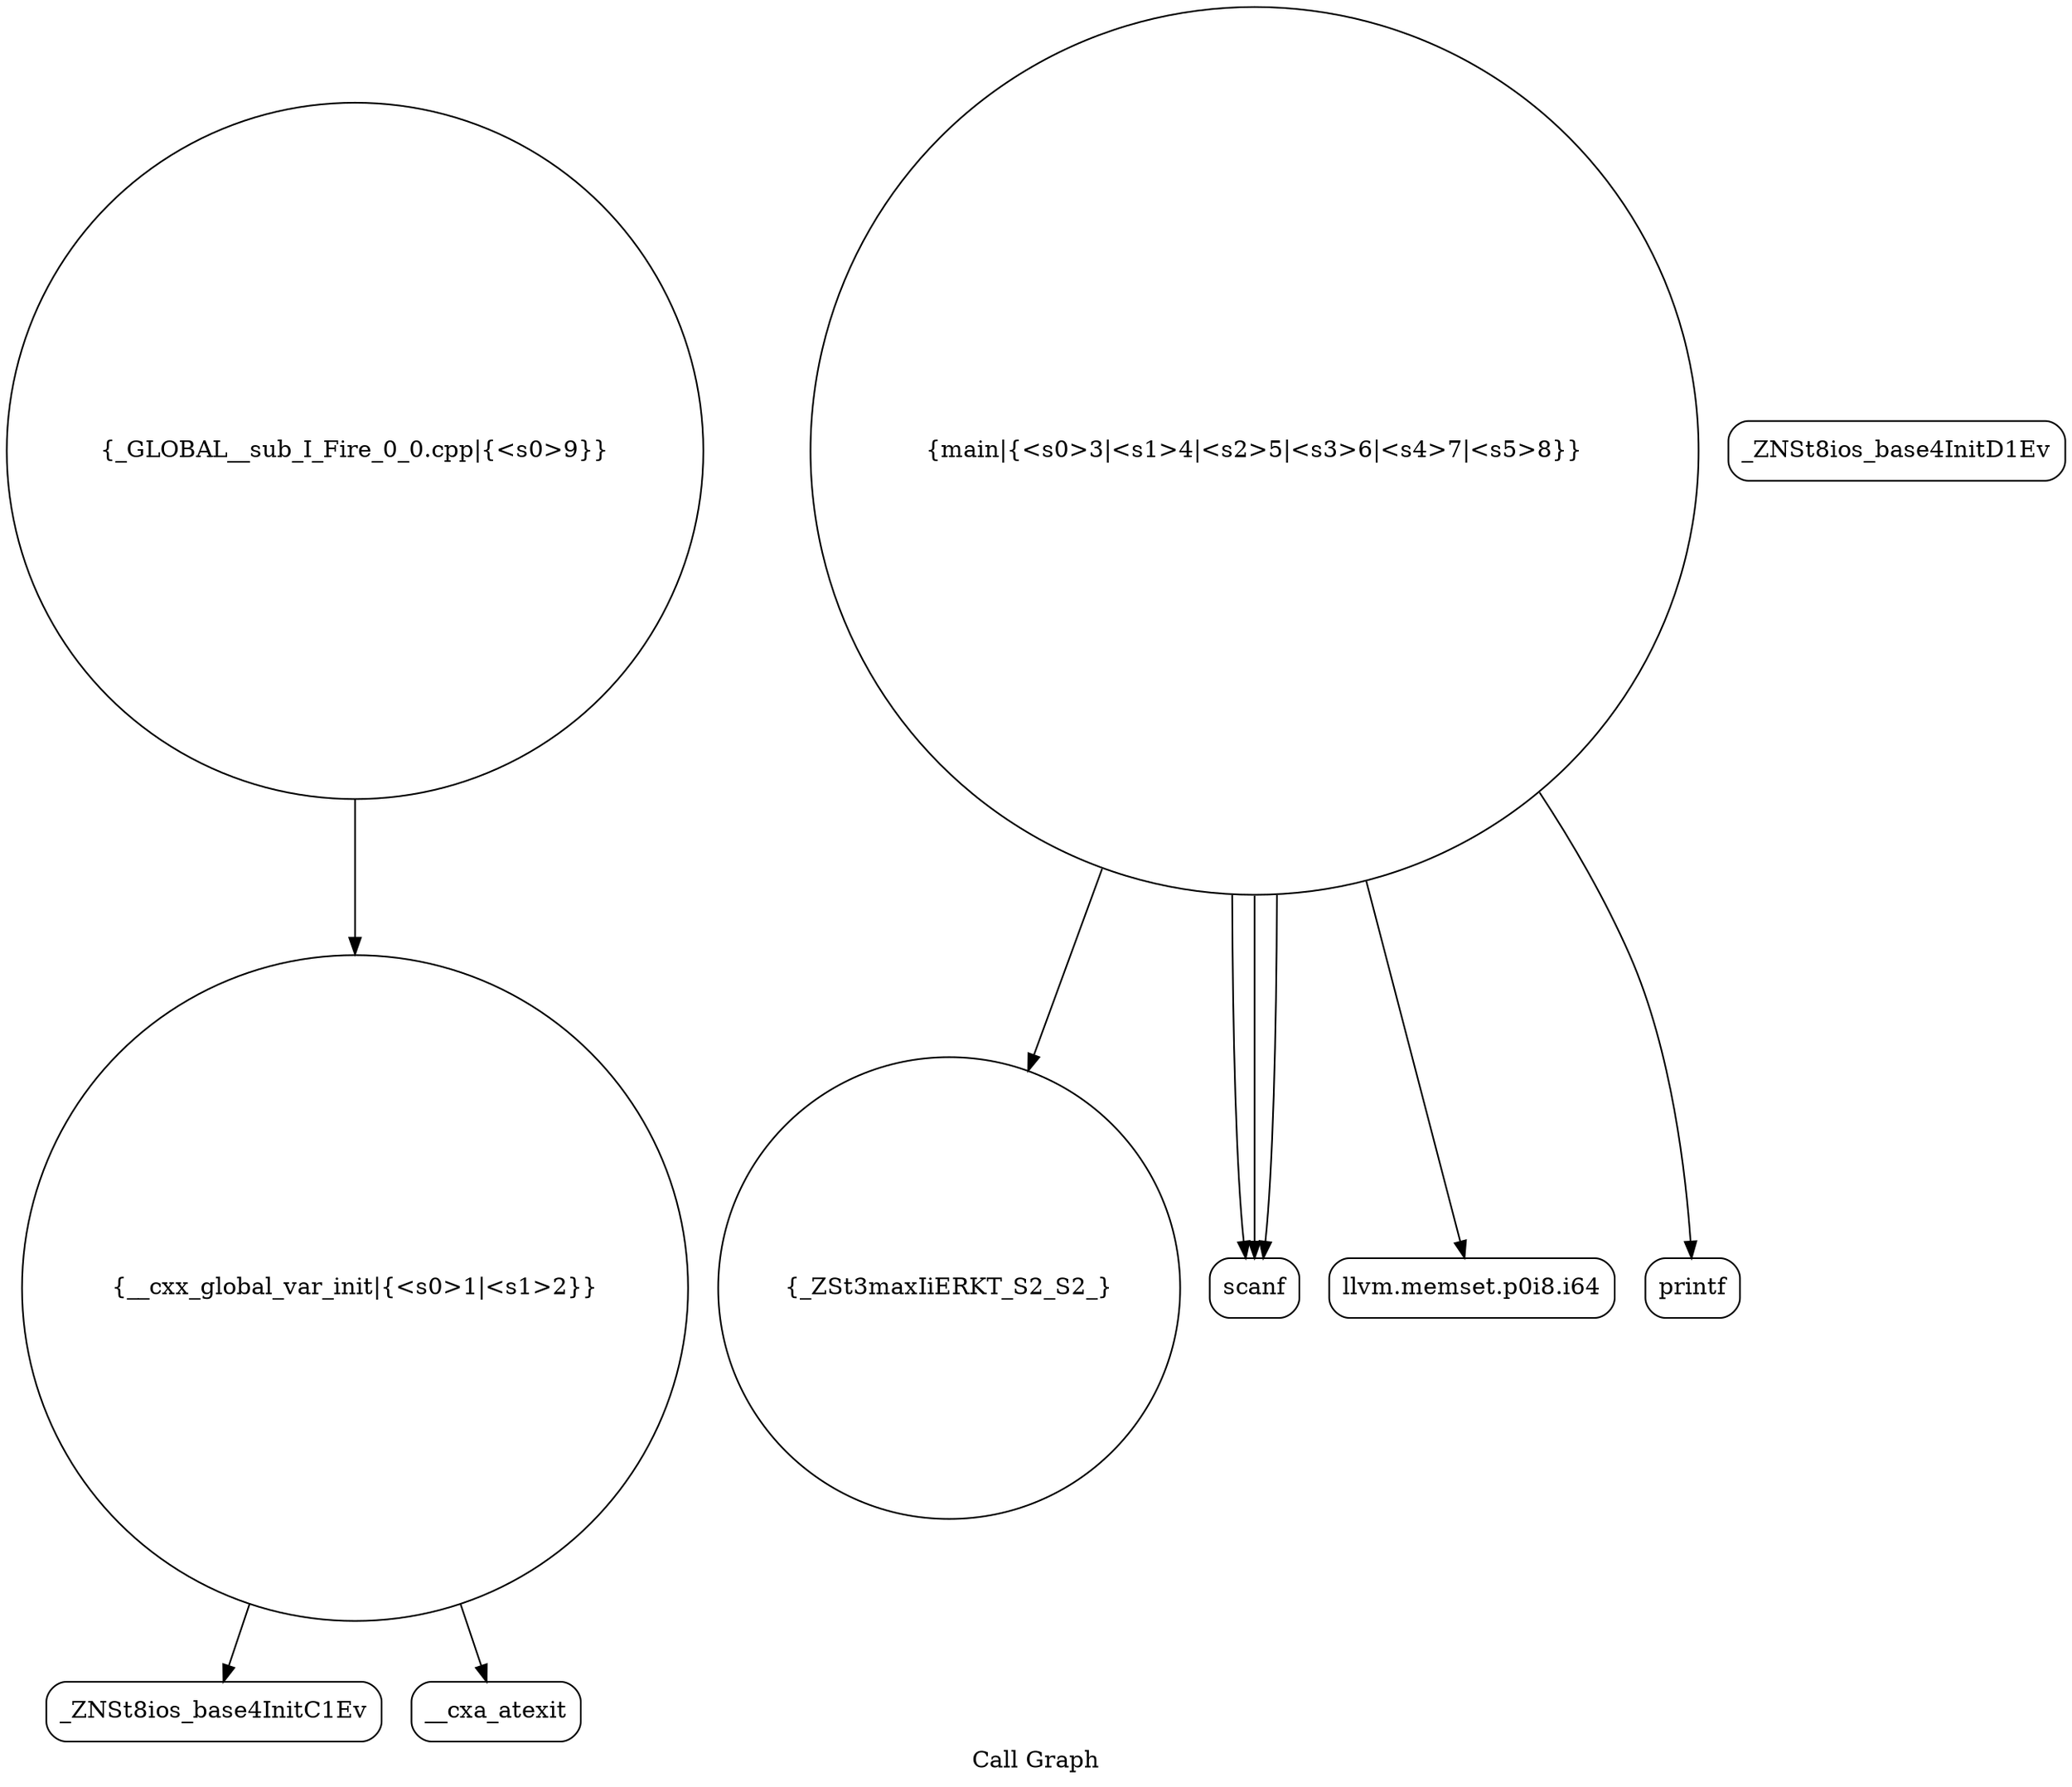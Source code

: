 digraph "Call Graph" {
	label="Call Graph";

	Node0x562e39210a20 [shape=record,shape=circle,label="{__cxx_global_var_init|{<s0>1|<s1>2}}"];
	Node0x562e39210a20:s0 -> Node0x562e39210eb0[color=black];
	Node0x562e39210a20:s1 -> Node0x562e39210fb0[color=black];
	Node0x562e392111b0 [shape=record,shape=circle,label="{_ZSt3maxIiERKT_S2_S2_}"];
	Node0x562e39210f30 [shape=record,shape=Mrecord,label="{_ZNSt8ios_base4InitD1Ev}"];
	Node0x562e392112b0 [shape=record,shape=circle,label="{_GLOBAL__sub_I_Fire_0_0.cpp|{<s0>9}}"];
	Node0x562e392112b0:s0 -> Node0x562e39210a20[color=black];
	Node0x562e39211030 [shape=record,shape=circle,label="{main|{<s0>3|<s1>4|<s2>5|<s3>6|<s4>7|<s5>8}}"];
	Node0x562e39211030:s0 -> Node0x562e392110b0[color=black];
	Node0x562e39211030:s1 -> Node0x562e392110b0[color=black];
	Node0x562e39211030:s2 -> Node0x562e392110b0[color=black];
	Node0x562e39211030:s3 -> Node0x562e39211130[color=black];
	Node0x562e39211030:s4 -> Node0x562e392111b0[color=black];
	Node0x562e39211030:s5 -> Node0x562e39211230[color=black];
	Node0x562e39211130 [shape=record,shape=Mrecord,label="{llvm.memset.p0i8.i64}"];
	Node0x562e39210eb0 [shape=record,shape=Mrecord,label="{_ZNSt8ios_base4InitC1Ev}"];
	Node0x562e39211230 [shape=record,shape=Mrecord,label="{printf}"];
	Node0x562e39210fb0 [shape=record,shape=Mrecord,label="{__cxa_atexit}"];
	Node0x562e392110b0 [shape=record,shape=Mrecord,label="{scanf}"];
}
